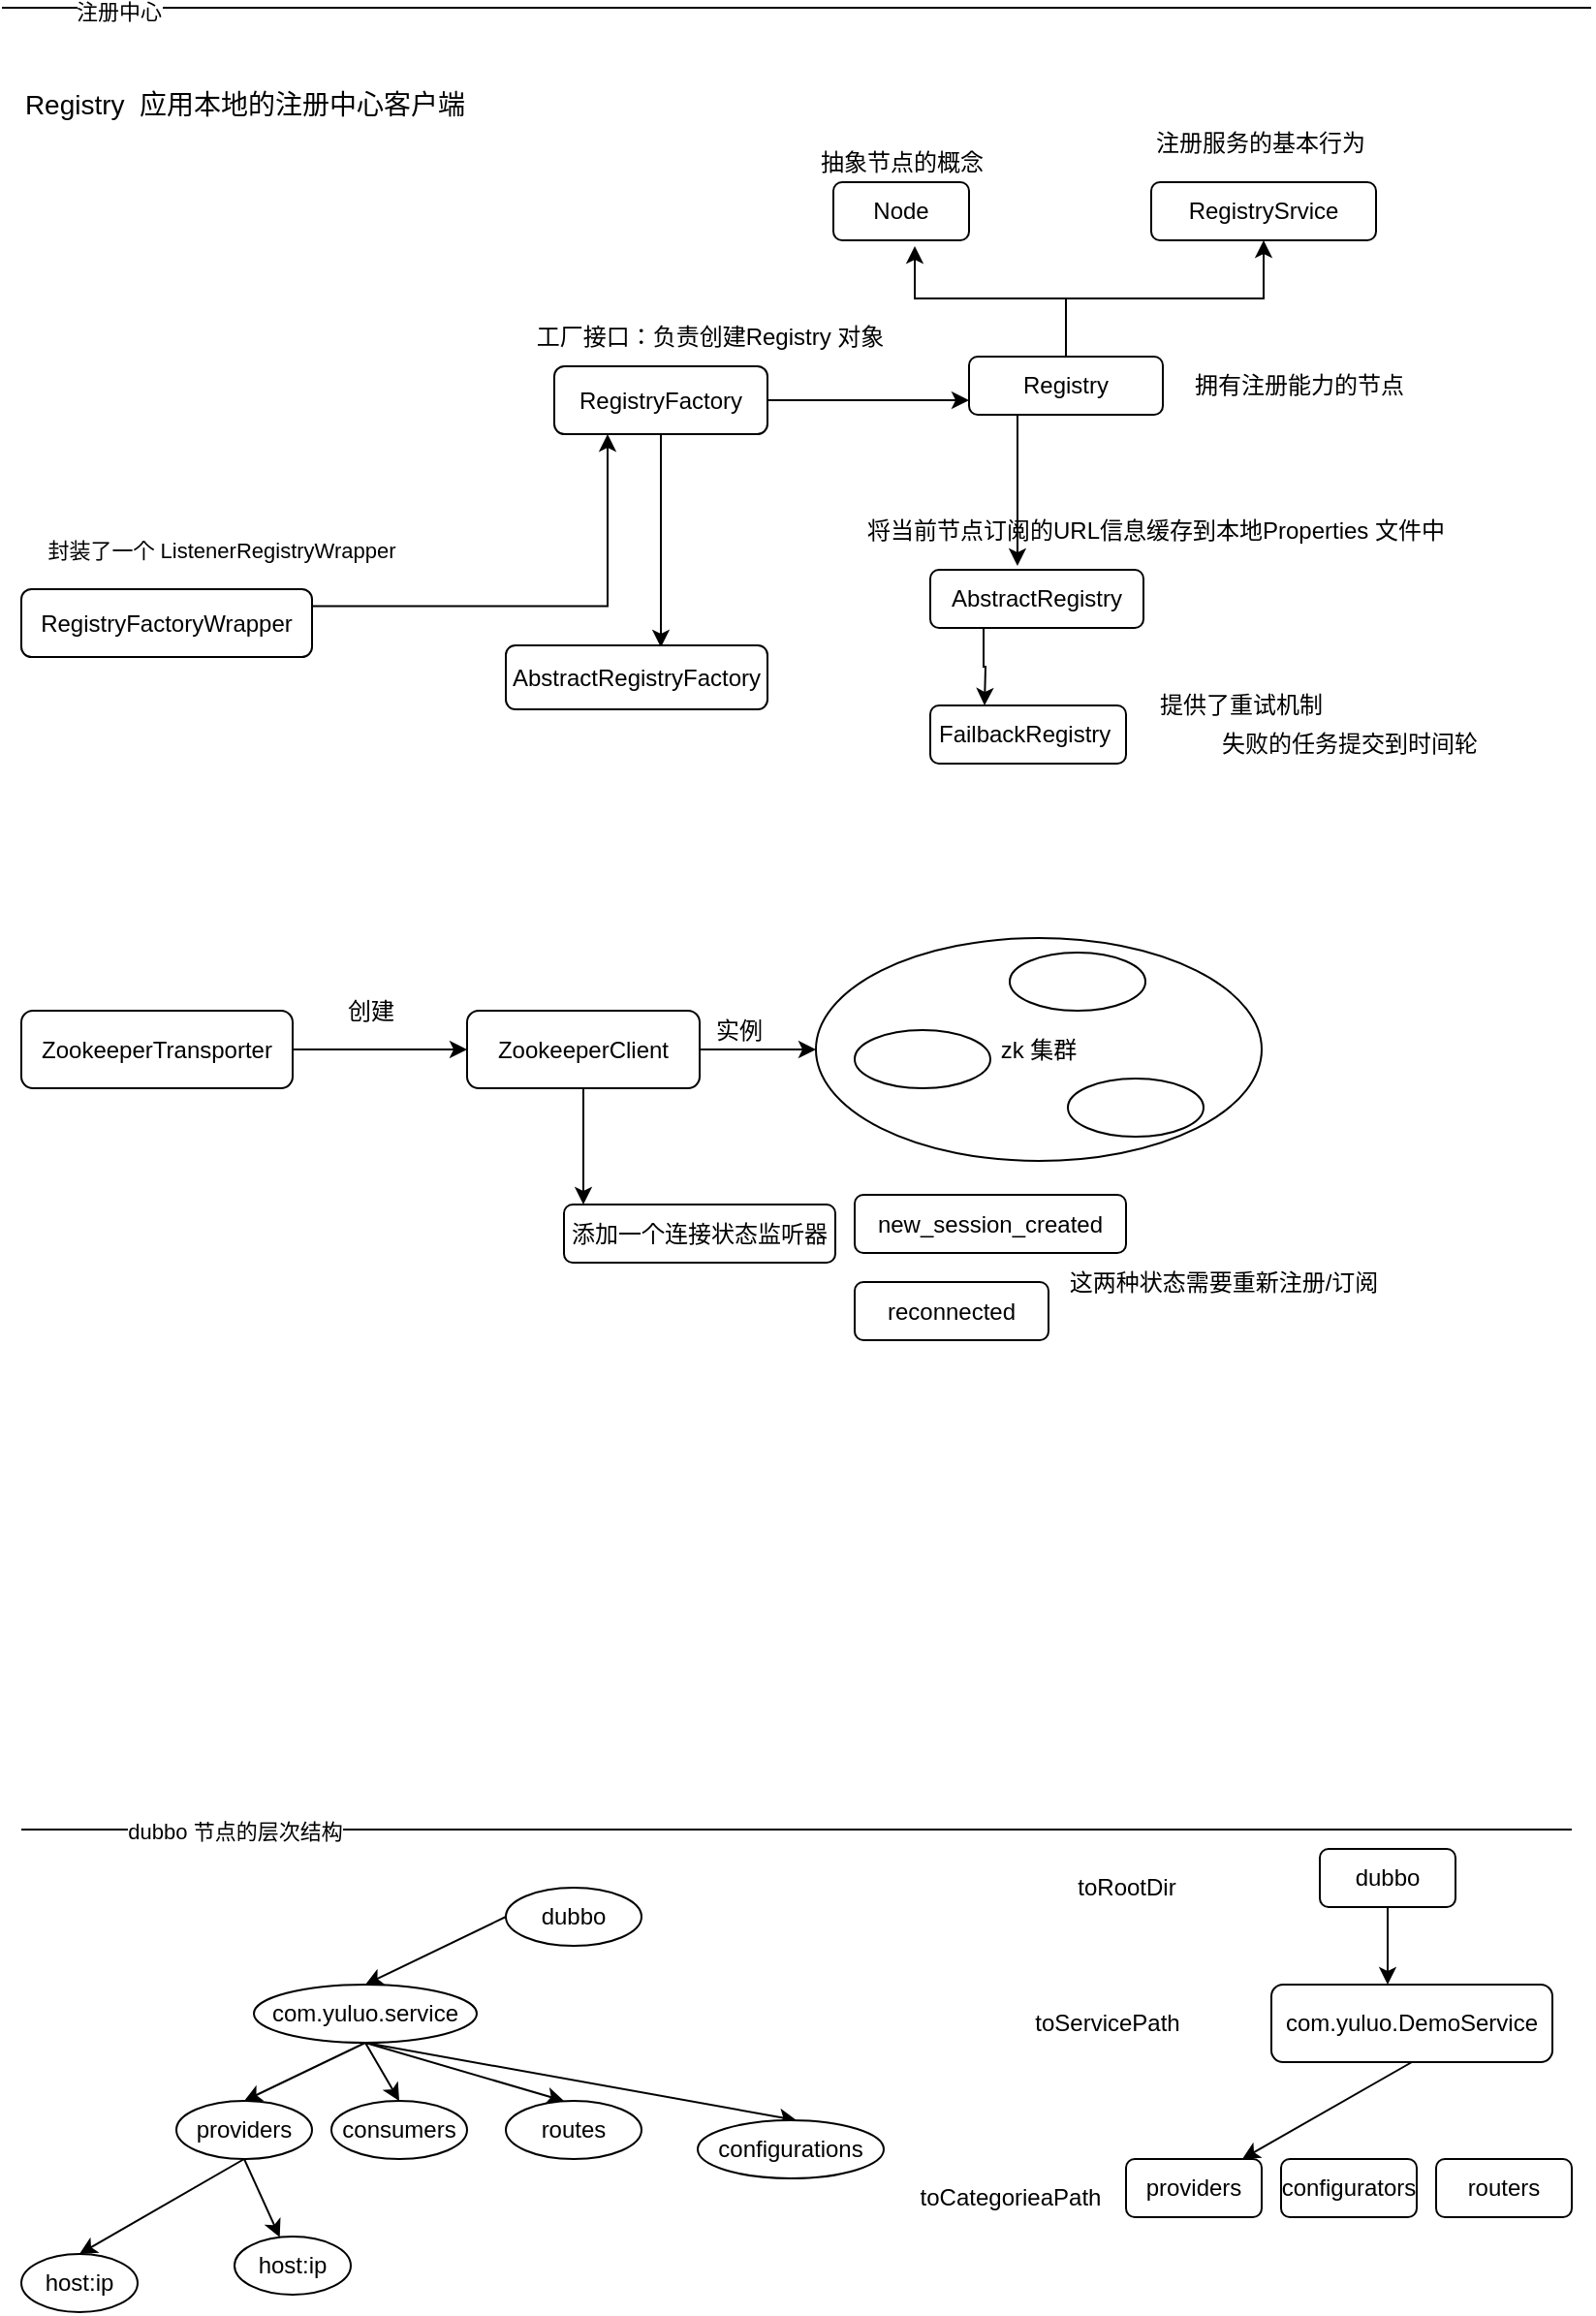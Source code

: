 <mxfile version="14.9.8" type="github">
  <diagram id="U75D6ok_2tAu_uyZ1ZS5" name="注册中心-registry">
    <mxGraphModel dx="868" dy="492" grid="1" gridSize="10" guides="1" tooltips="1" connect="1" arrows="1" fold="1" page="1" pageScale="1" pageWidth="827" pageHeight="1169" math="0" shadow="0">
      <root>
        <mxCell id="0" />
        <mxCell id="1" parent="0" />
        <mxCell id="jPJzqkFTm8ux6lbCC3V2-60" value="zk 集群" style="ellipse;whiteSpace=wrap;html=1;" vertex="1" parent="1">
          <mxGeometry x="420" y="500" width="230" height="115" as="geometry" />
        </mxCell>
        <mxCell id="jPJzqkFTm8ux6lbCC3V2-1" value="" style="endArrow=none;html=1;" edge="1" parent="1">
          <mxGeometry width="50" height="50" relative="1" as="geometry">
            <mxPoint y="20" as="sourcePoint" />
            <mxPoint x="820" y="20" as="targetPoint" />
          </mxGeometry>
        </mxCell>
        <mxCell id="jPJzqkFTm8ux6lbCC3V2-2" value="注册中心" style="edgeLabel;html=1;align=center;verticalAlign=middle;resizable=0;points=[];" vertex="1" connectable="0" parent="jPJzqkFTm8ux6lbCC3V2-1">
          <mxGeometry x="-0.854" y="-2" relative="1" as="geometry">
            <mxPoint as="offset" />
          </mxGeometry>
        </mxCell>
        <mxCell id="jPJzqkFTm8ux6lbCC3V2-3" value="&lt;font style=&quot;font-size: 14px&quot;&gt;Registry&amp;nbsp; 应用本地的注册中心客户端&lt;/font&gt;" style="text;html=1;align=center;verticalAlign=middle;resizable=0;points=[];autosize=1;strokeColor=none;" vertex="1" parent="1">
          <mxGeometry x="5" y="60" width="240" height="20" as="geometry" />
        </mxCell>
        <mxCell id="jPJzqkFTm8ux6lbCC3V2-5" value="Node" style="rounded=1;whiteSpace=wrap;html=1;" vertex="1" parent="1">
          <mxGeometry x="429" y="110" width="70" height="30" as="geometry" />
        </mxCell>
        <mxCell id="jPJzqkFTm8ux6lbCC3V2-6" value="抽象节点的概念" style="text;html=1;align=center;verticalAlign=middle;resizable=0;points=[];autosize=1;strokeColor=none;" vertex="1" parent="1">
          <mxGeometry x="414" y="90" width="100" height="20" as="geometry" />
        </mxCell>
        <mxCell id="jPJzqkFTm8ux6lbCC3V2-7" value="RegistrySrvice" style="rounded=1;whiteSpace=wrap;html=1;" vertex="1" parent="1">
          <mxGeometry x="593" y="110" width="116" height="30" as="geometry" />
        </mxCell>
        <mxCell id="jPJzqkFTm8ux6lbCC3V2-8" value="注册服务的基本行为" style="text;html=1;align=center;verticalAlign=middle;resizable=0;points=[];autosize=1;strokeColor=none;" vertex="1" parent="1">
          <mxGeometry x="589" y="80" width="120" height="20" as="geometry" />
        </mxCell>
        <mxCell id="jPJzqkFTm8ux6lbCC3V2-11" style="edgeStyle=orthogonalEdgeStyle;rounded=0;orthogonalLoop=1;jettySize=auto;html=1;exitX=0.5;exitY=0;exitDx=0;exitDy=0;entryX=0.6;entryY=1.1;entryDx=0;entryDy=0;entryPerimeter=0;" edge="1" parent="1" source="jPJzqkFTm8ux6lbCC3V2-9" target="jPJzqkFTm8ux6lbCC3V2-5">
          <mxGeometry relative="1" as="geometry" />
        </mxCell>
        <mxCell id="jPJzqkFTm8ux6lbCC3V2-12" style="edgeStyle=orthogonalEdgeStyle;rounded=0;orthogonalLoop=1;jettySize=auto;html=1;exitX=0.5;exitY=0;exitDx=0;exitDy=0;entryX=0.5;entryY=1;entryDx=0;entryDy=0;" edge="1" parent="1" source="jPJzqkFTm8ux6lbCC3V2-9" target="jPJzqkFTm8ux6lbCC3V2-7">
          <mxGeometry relative="1" as="geometry" />
        </mxCell>
        <mxCell id="jPJzqkFTm8ux6lbCC3V2-25" style="edgeStyle=orthogonalEdgeStyle;rounded=0;orthogonalLoop=1;jettySize=auto;html=1;exitX=0.25;exitY=1;exitDx=0;exitDy=0;entryX=0.409;entryY=-0.067;entryDx=0;entryDy=0;entryPerimeter=0;" edge="1" parent="1" source="jPJzqkFTm8ux6lbCC3V2-9" target="jPJzqkFTm8ux6lbCC3V2-22">
          <mxGeometry relative="1" as="geometry" />
        </mxCell>
        <mxCell id="jPJzqkFTm8ux6lbCC3V2-9" value="Registry" style="rounded=1;whiteSpace=wrap;html=1;" vertex="1" parent="1">
          <mxGeometry x="499" y="200" width="100" height="30" as="geometry" />
        </mxCell>
        <mxCell id="jPJzqkFTm8ux6lbCC3V2-13" value="拥有注册能力的节点" style="text;html=1;align=center;verticalAlign=middle;resizable=0;points=[];autosize=1;strokeColor=none;" vertex="1" parent="1">
          <mxGeometry x="609" y="205" width="120" height="20" as="geometry" />
        </mxCell>
        <mxCell id="jPJzqkFTm8ux6lbCC3V2-20" style="edgeStyle=orthogonalEdgeStyle;rounded=0;orthogonalLoop=1;jettySize=auto;html=1;exitX=1;exitY=0.5;exitDx=0;exitDy=0;entryX=0;entryY=0.75;entryDx=0;entryDy=0;" edge="1" parent="1" source="jPJzqkFTm8ux6lbCC3V2-14" target="jPJzqkFTm8ux6lbCC3V2-9">
          <mxGeometry relative="1" as="geometry">
            <mxPoint x="550" y="248" as="targetPoint" />
          </mxGeometry>
        </mxCell>
        <mxCell id="jPJzqkFTm8ux6lbCC3V2-48" style="edgeStyle=none;rounded=0;orthogonalLoop=1;jettySize=auto;html=1;exitX=0.5;exitY=1;exitDx=0;exitDy=0;" edge="1" parent="1" source="jPJzqkFTm8ux6lbCC3V2-14">
          <mxGeometry relative="1" as="geometry">
            <mxPoint x="340" y="350" as="targetPoint" />
          </mxGeometry>
        </mxCell>
        <mxCell id="jPJzqkFTm8ux6lbCC3V2-14" value="RegistryFactory" style="rounded=1;whiteSpace=wrap;html=1;" vertex="1" parent="1">
          <mxGeometry x="285" y="205" width="110" height="35" as="geometry" />
        </mxCell>
        <mxCell id="jPJzqkFTm8ux6lbCC3V2-15" value="工厂接口：负责创建Registry 对象" style="text;html=1;align=center;verticalAlign=middle;resizable=0;points=[];autosize=1;strokeColor=none;" vertex="1" parent="1">
          <mxGeometry x="270" y="180" width="190" height="20" as="geometry" />
        </mxCell>
        <mxCell id="jPJzqkFTm8ux6lbCC3V2-18" style="edgeStyle=orthogonalEdgeStyle;rounded=0;orthogonalLoop=1;jettySize=auto;html=1;exitX=1;exitY=0.25;exitDx=0;exitDy=0;entryX=0.25;entryY=1;entryDx=0;entryDy=0;" edge="1" parent="1" source="jPJzqkFTm8ux6lbCC3V2-17" target="jPJzqkFTm8ux6lbCC3V2-14">
          <mxGeometry relative="1" as="geometry" />
        </mxCell>
        <mxCell id="jPJzqkFTm8ux6lbCC3V2-19" value="封装了一个 ListenerRegistryWrapper" style="edgeLabel;html=1;align=center;verticalAlign=middle;resizable=0;points=[];" vertex="1" connectable="0" parent="jPJzqkFTm8ux6lbCC3V2-18">
          <mxGeometry x="-0.108" y="1" relative="1" as="geometry">
            <mxPoint x="-155" y="-28" as="offset" />
          </mxGeometry>
        </mxCell>
        <mxCell id="jPJzqkFTm8ux6lbCC3V2-17" value="RegistryFactoryWrapper" style="rounded=1;whiteSpace=wrap;html=1;" vertex="1" parent="1">
          <mxGeometry x="10" y="320" width="150" height="35" as="geometry" />
        </mxCell>
        <mxCell id="jPJzqkFTm8ux6lbCC3V2-26" style="edgeStyle=orthogonalEdgeStyle;rounded=0;orthogonalLoop=1;jettySize=auto;html=1;exitX=0.25;exitY=1;exitDx=0;exitDy=0;" edge="1" parent="1" source="jPJzqkFTm8ux6lbCC3V2-22">
          <mxGeometry relative="1" as="geometry">
            <mxPoint x="507" y="380" as="targetPoint" />
          </mxGeometry>
        </mxCell>
        <mxCell id="jPJzqkFTm8ux6lbCC3V2-22" value="AbstractRegistry" style="rounded=1;whiteSpace=wrap;html=1;" vertex="1" parent="1">
          <mxGeometry x="479" y="310" width="110" height="30" as="geometry" />
        </mxCell>
        <mxCell id="jPJzqkFTm8ux6lbCC3V2-23" value="将当前节点订阅的URL信息缓存到本地Properties 文件中" style="text;html=1;align=center;verticalAlign=middle;resizable=0;points=[];autosize=1;strokeColor=none;" vertex="1" parent="1">
          <mxGeometry x="440" y="280" width="310" height="20" as="geometry" />
        </mxCell>
        <mxCell id="jPJzqkFTm8ux6lbCC3V2-27" value="FailbackRegistry&amp;nbsp;" style="rounded=1;whiteSpace=wrap;html=1;" vertex="1" parent="1">
          <mxGeometry x="479" y="380" width="101" height="30" as="geometry" />
        </mxCell>
        <mxCell id="jPJzqkFTm8ux6lbCC3V2-28" value="失败的任务提交到时间轮" style="text;html=1;align=center;verticalAlign=middle;resizable=0;points=[];autosize=1;strokeColor=none;" vertex="1" parent="1">
          <mxGeometry x="620" y="390" width="150" height="20" as="geometry" />
        </mxCell>
        <mxCell id="jPJzqkFTm8ux6lbCC3V2-29" value="提供了重试机制" style="text;html=1;align=center;verticalAlign=middle;resizable=0;points=[];autosize=1;strokeColor=none;" vertex="1" parent="1">
          <mxGeometry x="589" y="370" width="100" height="20" as="geometry" />
        </mxCell>
        <mxCell id="jPJzqkFTm8ux6lbCC3V2-30" value="" style="endArrow=none;html=1;" edge="1" parent="1">
          <mxGeometry width="50" height="50" relative="1" as="geometry">
            <mxPoint x="10" y="960" as="sourcePoint" />
            <mxPoint x="810" y="960" as="targetPoint" />
          </mxGeometry>
        </mxCell>
        <mxCell id="jPJzqkFTm8ux6lbCC3V2-31" value="dubbo 节点的层次结构" style="edgeLabel;html=1;align=center;verticalAlign=middle;resizable=0;points=[];" vertex="1" connectable="0" parent="jPJzqkFTm8ux6lbCC3V2-30">
          <mxGeometry x="-0.838" y="-1" relative="1" as="geometry">
            <mxPoint x="45" as="offset" />
          </mxGeometry>
        </mxCell>
        <mxCell id="jPJzqkFTm8ux6lbCC3V2-36" style="rounded=0;orthogonalLoop=1;jettySize=auto;html=1;exitX=0;exitY=0.5;exitDx=0;exitDy=0;entryX=0.5;entryY=0;entryDx=0;entryDy=0;" edge="1" parent="1" source="jPJzqkFTm8ux6lbCC3V2-32" target="jPJzqkFTm8ux6lbCC3V2-33">
          <mxGeometry relative="1" as="geometry" />
        </mxCell>
        <mxCell id="jPJzqkFTm8ux6lbCC3V2-32" value="dubbo" style="ellipse;whiteSpace=wrap;html=1;" vertex="1" parent="1">
          <mxGeometry x="260" y="990" width="70" height="30" as="geometry" />
        </mxCell>
        <mxCell id="jPJzqkFTm8ux6lbCC3V2-37" style="edgeStyle=none;rounded=0;orthogonalLoop=1;jettySize=auto;html=1;exitX=0.5;exitY=1;exitDx=0;exitDy=0;entryX=0.5;entryY=0;entryDx=0;entryDy=0;" edge="1" parent="1" source="jPJzqkFTm8ux6lbCC3V2-33" target="jPJzqkFTm8ux6lbCC3V2-34">
          <mxGeometry relative="1" as="geometry" />
        </mxCell>
        <mxCell id="jPJzqkFTm8ux6lbCC3V2-38" style="edgeStyle=none;rounded=0;orthogonalLoop=1;jettySize=auto;html=1;exitX=0.5;exitY=1;exitDx=0;exitDy=0;entryX=0.5;entryY=0;entryDx=0;entryDy=0;" edge="1" parent="1" source="jPJzqkFTm8ux6lbCC3V2-33" target="jPJzqkFTm8ux6lbCC3V2-35">
          <mxGeometry relative="1" as="geometry" />
        </mxCell>
        <mxCell id="jPJzqkFTm8ux6lbCC3V2-44" style="edgeStyle=none;rounded=0;orthogonalLoop=1;jettySize=auto;html=1;exitX=0.5;exitY=1;exitDx=0;exitDy=0;" edge="1" parent="1" source="jPJzqkFTm8ux6lbCC3V2-33">
          <mxGeometry relative="1" as="geometry">
            <mxPoint x="290" y="1100" as="targetPoint" />
          </mxGeometry>
        </mxCell>
        <mxCell id="jPJzqkFTm8ux6lbCC3V2-46" style="edgeStyle=none;rounded=0;orthogonalLoop=1;jettySize=auto;html=1;exitX=0.5;exitY=1;exitDx=0;exitDy=0;" edge="1" parent="1" source="jPJzqkFTm8ux6lbCC3V2-33">
          <mxGeometry relative="1" as="geometry">
            <mxPoint x="410" y="1110" as="targetPoint" />
          </mxGeometry>
        </mxCell>
        <mxCell id="jPJzqkFTm8ux6lbCC3V2-33" value="com.yuluo.service" style="ellipse;whiteSpace=wrap;html=1;" vertex="1" parent="1">
          <mxGeometry x="130" y="1040" width="115" height="30" as="geometry" />
        </mxCell>
        <mxCell id="jPJzqkFTm8ux6lbCC3V2-41" style="edgeStyle=none;rounded=0;orthogonalLoop=1;jettySize=auto;html=1;exitX=0.5;exitY=1;exitDx=0;exitDy=0;entryX=0.5;entryY=0;entryDx=0;entryDy=0;" edge="1" parent="1" source="jPJzqkFTm8ux6lbCC3V2-34" target="jPJzqkFTm8ux6lbCC3V2-39">
          <mxGeometry relative="1" as="geometry" />
        </mxCell>
        <mxCell id="jPJzqkFTm8ux6lbCC3V2-68" style="edgeStyle=none;rounded=0;orthogonalLoop=1;jettySize=auto;html=1;exitX=0.5;exitY=1;exitDx=0;exitDy=0;" edge="1" parent="1" source="jPJzqkFTm8ux6lbCC3V2-34" target="jPJzqkFTm8ux6lbCC3V2-67">
          <mxGeometry relative="1" as="geometry" />
        </mxCell>
        <mxCell id="jPJzqkFTm8ux6lbCC3V2-34" value="providers" style="ellipse;whiteSpace=wrap;html=1;" vertex="1" parent="1">
          <mxGeometry x="90" y="1100" width="70" height="30" as="geometry" />
        </mxCell>
        <mxCell id="jPJzqkFTm8ux6lbCC3V2-35" value="consumers" style="ellipse;whiteSpace=wrap;html=1;" vertex="1" parent="1">
          <mxGeometry x="170" y="1100" width="70" height="30" as="geometry" />
        </mxCell>
        <mxCell id="jPJzqkFTm8ux6lbCC3V2-39" value="host:ip" style="ellipse;whiteSpace=wrap;html=1;" vertex="1" parent="1">
          <mxGeometry x="10" y="1179" width="60" height="30" as="geometry" />
        </mxCell>
        <mxCell id="jPJzqkFTm8ux6lbCC3V2-45" value="routes" style="ellipse;whiteSpace=wrap;html=1;" vertex="1" parent="1">
          <mxGeometry x="260" y="1100" width="70" height="30" as="geometry" />
        </mxCell>
        <mxCell id="jPJzqkFTm8ux6lbCC3V2-47" value="configurations" style="ellipse;whiteSpace=wrap;html=1;" vertex="1" parent="1">
          <mxGeometry x="359" y="1110" width="96" height="30" as="geometry" />
        </mxCell>
        <mxCell id="jPJzqkFTm8ux6lbCC3V2-49" value="AbstractRegistryFactory" style="rounded=1;whiteSpace=wrap;html=1;" vertex="1" parent="1">
          <mxGeometry x="260" y="349" width="135" height="33" as="geometry" />
        </mxCell>
        <mxCell id="jPJzqkFTm8ux6lbCC3V2-51" style="edgeStyle=none;rounded=0;orthogonalLoop=1;jettySize=auto;html=1;exitX=1;exitY=0.5;exitDx=0;exitDy=0;" edge="1" parent="1" source="jPJzqkFTm8ux6lbCC3V2-50">
          <mxGeometry relative="1" as="geometry">
            <mxPoint x="240" y="557.5" as="targetPoint" />
          </mxGeometry>
        </mxCell>
        <mxCell id="jPJzqkFTm8ux6lbCC3V2-50" value="ZookeeperTransporter" style="rounded=1;whiteSpace=wrap;html=1;" vertex="1" parent="1">
          <mxGeometry x="10" y="537.5" width="140" height="40" as="geometry" />
        </mxCell>
        <mxCell id="jPJzqkFTm8ux6lbCC3V2-54" style="edgeStyle=none;rounded=0;orthogonalLoop=1;jettySize=auto;html=1;exitX=1;exitY=0.5;exitDx=0;exitDy=0;" edge="1" parent="1" source="jPJzqkFTm8ux6lbCC3V2-52">
          <mxGeometry relative="1" as="geometry">
            <mxPoint x="420" y="557.5" as="targetPoint" />
          </mxGeometry>
        </mxCell>
        <mxCell id="jPJzqkFTm8ux6lbCC3V2-62" style="edgeStyle=none;rounded=0;orthogonalLoop=1;jettySize=auto;html=1;exitX=0.5;exitY=1;exitDx=0;exitDy=0;" edge="1" parent="1" source="jPJzqkFTm8ux6lbCC3V2-52">
          <mxGeometry relative="1" as="geometry">
            <mxPoint x="300" y="637.5" as="targetPoint" />
          </mxGeometry>
        </mxCell>
        <mxCell id="jPJzqkFTm8ux6lbCC3V2-52" value="ZookeeperClient" style="rounded=1;whiteSpace=wrap;html=1;" vertex="1" parent="1">
          <mxGeometry x="240" y="537.5" width="120" height="40" as="geometry" />
        </mxCell>
        <mxCell id="jPJzqkFTm8ux6lbCC3V2-53" value="创建" style="text;html=1;align=center;verticalAlign=middle;resizable=0;points=[];autosize=1;strokeColor=none;" vertex="1" parent="1">
          <mxGeometry x="170" y="527.5" width="40" height="20" as="geometry" />
        </mxCell>
        <mxCell id="jPJzqkFTm8ux6lbCC3V2-55" value="实例" style="text;html=1;align=center;verticalAlign=middle;resizable=0;points=[];autosize=1;strokeColor=none;" vertex="1" parent="1">
          <mxGeometry x="360" y="537.5" width="40" height="20" as="geometry" />
        </mxCell>
        <mxCell id="jPJzqkFTm8ux6lbCC3V2-56" value="" style="ellipse;whiteSpace=wrap;html=1;" vertex="1" parent="1">
          <mxGeometry x="440" y="547.5" width="70" height="30" as="geometry" />
        </mxCell>
        <mxCell id="jPJzqkFTm8ux6lbCC3V2-57" value="" style="ellipse;whiteSpace=wrap;html=1;" vertex="1" parent="1">
          <mxGeometry x="520" y="507.5" width="70" height="30" as="geometry" />
        </mxCell>
        <mxCell id="jPJzqkFTm8ux6lbCC3V2-58" value="" style="ellipse;whiteSpace=wrap;html=1;" vertex="1" parent="1">
          <mxGeometry x="550" y="572.5" width="70" height="30" as="geometry" />
        </mxCell>
        <mxCell id="jPJzqkFTm8ux6lbCC3V2-63" value="添加一个连接状态监听器" style="rounded=1;whiteSpace=wrap;html=1;" vertex="1" parent="1">
          <mxGeometry x="290" y="637.5" width="140" height="30" as="geometry" />
        </mxCell>
        <mxCell id="jPJzqkFTm8ux6lbCC3V2-64" value="reconnected" style="rounded=1;whiteSpace=wrap;html=1;" vertex="1" parent="1">
          <mxGeometry x="440" y="677.5" width="100" height="30" as="geometry" />
        </mxCell>
        <mxCell id="jPJzqkFTm8ux6lbCC3V2-65" value="new_session_created" style="rounded=1;whiteSpace=wrap;html=1;" vertex="1" parent="1">
          <mxGeometry x="440" y="632.5" width="140" height="30" as="geometry" />
        </mxCell>
        <mxCell id="jPJzqkFTm8ux6lbCC3V2-66" value="这两种状态需要重新注册/订阅" style="text;html=1;align=center;verticalAlign=middle;resizable=0;points=[];autosize=1;strokeColor=none;" vertex="1" parent="1">
          <mxGeometry x="545" y="667.5" width="170" height="20" as="geometry" />
        </mxCell>
        <mxCell id="jPJzqkFTm8ux6lbCC3V2-67" value="host:ip" style="ellipse;whiteSpace=wrap;html=1;" vertex="1" parent="1">
          <mxGeometry x="120" y="1170" width="60" height="30" as="geometry" />
        </mxCell>
        <mxCell id="jPJzqkFTm8ux6lbCC3V2-70" style="edgeStyle=none;rounded=0;orthogonalLoop=1;jettySize=auto;html=1;exitX=0.5;exitY=1;exitDx=0;exitDy=0;" edge="1" parent="1" source="jPJzqkFTm8ux6lbCC3V2-69">
          <mxGeometry relative="1" as="geometry">
            <mxPoint x="715" y="1040" as="targetPoint" />
          </mxGeometry>
        </mxCell>
        <mxCell id="jPJzqkFTm8ux6lbCC3V2-69" value="dubbo" style="rounded=1;whiteSpace=wrap;html=1;" vertex="1" parent="1">
          <mxGeometry x="680" y="970" width="70" height="30" as="geometry" />
        </mxCell>
        <mxCell id="jPJzqkFTm8ux6lbCC3V2-72" style="edgeStyle=none;rounded=0;orthogonalLoop=1;jettySize=auto;html=1;exitX=0.5;exitY=1;exitDx=0;exitDy=0;" edge="1" parent="1" source="jPJzqkFTm8ux6lbCC3V2-71">
          <mxGeometry relative="1" as="geometry">
            <mxPoint x="640" y="1130" as="targetPoint" />
          </mxGeometry>
        </mxCell>
        <mxCell id="jPJzqkFTm8ux6lbCC3V2-71" value="com.yuluo.DemoService" style="rounded=1;whiteSpace=wrap;html=1;" vertex="1" parent="1">
          <mxGeometry x="655" y="1040" width="145" height="40" as="geometry" />
        </mxCell>
        <mxCell id="jPJzqkFTm8ux6lbCC3V2-73" value="providers" style="rounded=1;whiteSpace=wrap;html=1;" vertex="1" parent="1">
          <mxGeometry x="580" y="1130" width="70" height="30" as="geometry" />
        </mxCell>
        <mxCell id="jPJzqkFTm8ux6lbCC3V2-74" value="configurators" style="rounded=1;whiteSpace=wrap;html=1;" vertex="1" parent="1">
          <mxGeometry x="660" y="1130" width="70" height="30" as="geometry" />
        </mxCell>
        <mxCell id="jPJzqkFTm8ux6lbCC3V2-75" value="routers" style="rounded=1;whiteSpace=wrap;html=1;" vertex="1" parent="1">
          <mxGeometry x="740" y="1130" width="70" height="30" as="geometry" />
        </mxCell>
        <mxCell id="jPJzqkFTm8ux6lbCC3V2-76" value="toRootDir" style="text;html=1;align=center;verticalAlign=middle;resizable=0;points=[];autosize=1;strokeColor=none;" vertex="1" parent="1">
          <mxGeometry x="545" y="980" width="70" height="20" as="geometry" />
        </mxCell>
        <mxCell id="jPJzqkFTm8ux6lbCC3V2-77" value="toServicePath" style="text;html=1;align=center;verticalAlign=middle;resizable=0;points=[];autosize=1;strokeColor=none;" vertex="1" parent="1">
          <mxGeometry x="525" y="1050" width="90" height="20" as="geometry" />
        </mxCell>
        <mxCell id="jPJzqkFTm8ux6lbCC3V2-78" value="toCategorieaPath" style="text;html=1;align=center;verticalAlign=middle;resizable=0;points=[];autosize=1;strokeColor=none;" vertex="1" parent="1">
          <mxGeometry x="465" y="1140" width="110" height="20" as="geometry" />
        </mxCell>
      </root>
    </mxGraphModel>
  </diagram>
</mxfile>
